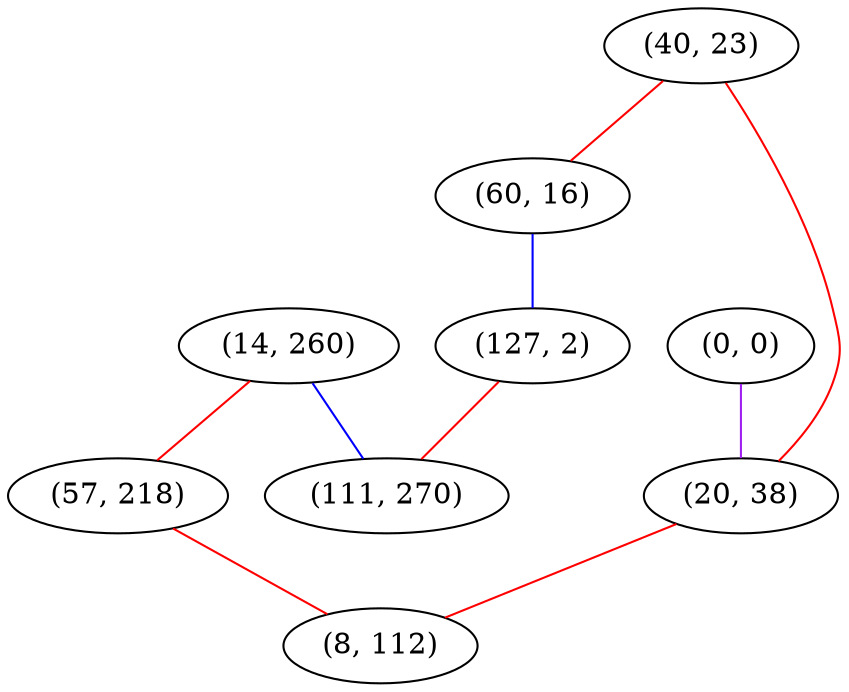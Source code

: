 graph "" {
"(0, 0)";
"(40, 23)";
"(60, 16)";
"(14, 260)";
"(57, 218)";
"(20, 38)";
"(127, 2)";
"(111, 270)";
"(8, 112)";
"(0, 0)" -- "(20, 38)"  [color=purple, key=0, weight=4];
"(40, 23)" -- "(20, 38)"  [color=red, key=0, weight=1];
"(40, 23)" -- "(60, 16)"  [color=red, key=0, weight=1];
"(60, 16)" -- "(127, 2)"  [color=blue, key=0, weight=3];
"(14, 260)" -- "(57, 218)"  [color=red, key=0, weight=1];
"(14, 260)" -- "(111, 270)"  [color=blue, key=0, weight=3];
"(57, 218)" -- "(8, 112)"  [color=red, key=0, weight=1];
"(20, 38)" -- "(8, 112)"  [color=red, key=0, weight=1];
"(127, 2)" -- "(111, 270)"  [color=red, key=0, weight=1];
}
